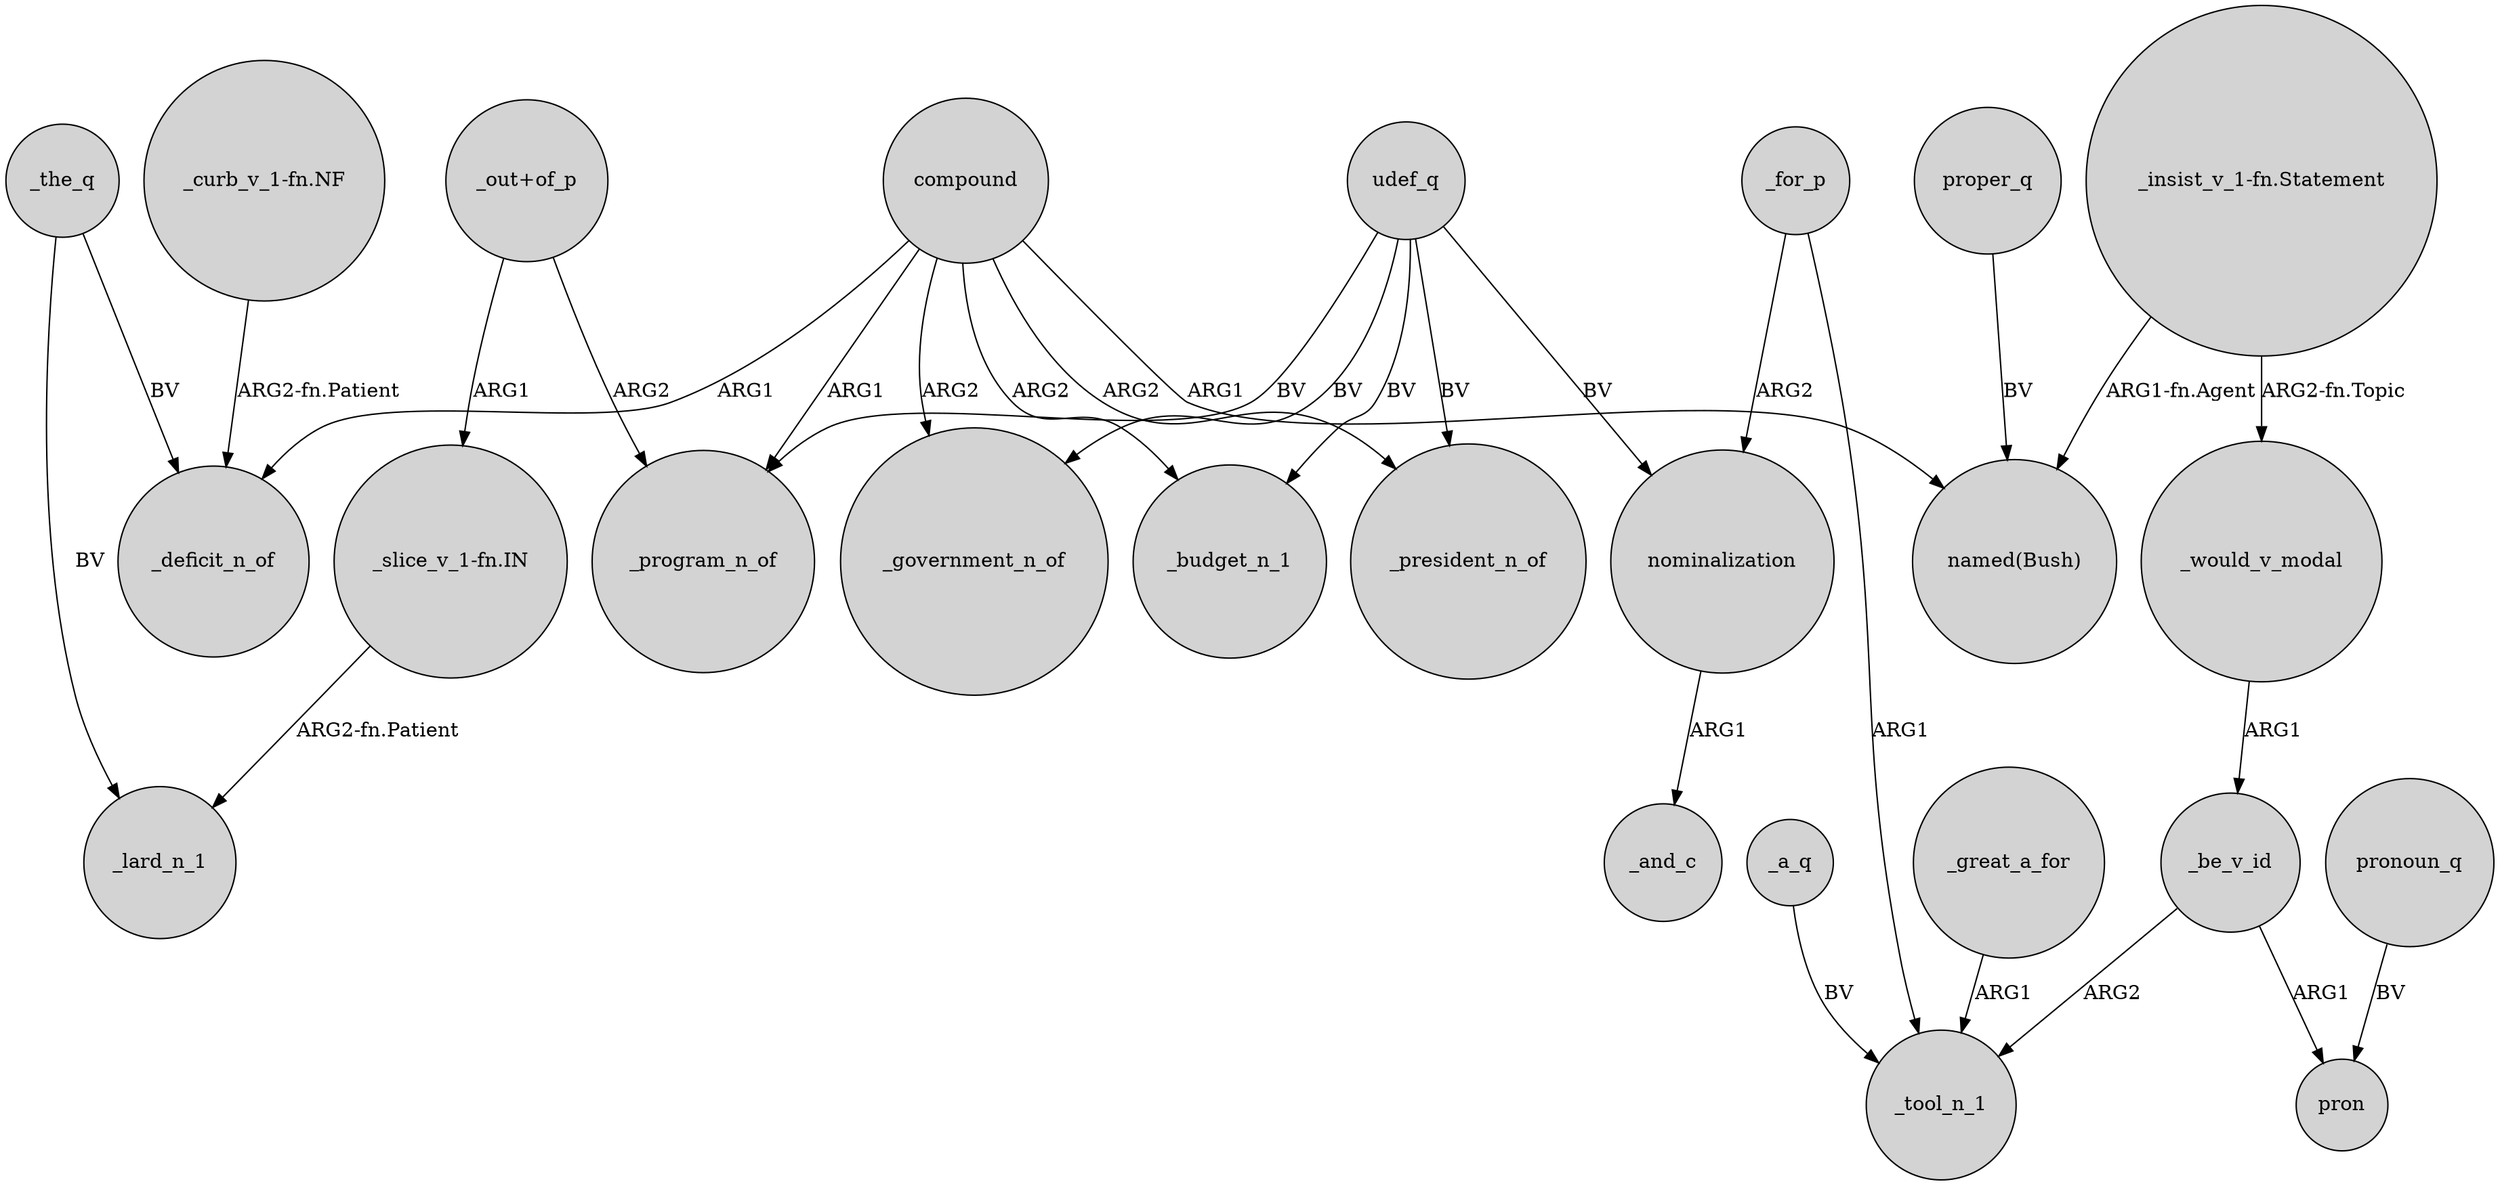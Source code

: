 digraph {
	node [shape=circle style=filled]
	compound -> _president_n_of [label=ARG2]
	_for_p -> _tool_n_1 [label=ARG1]
	"_out+of_p" -> "_slice_v_1-fn.IN" [label=ARG1]
	"_out+of_p" -> _program_n_of [label=ARG2]
	_be_v_id -> _tool_n_1 [label=ARG2]
	compound -> _government_n_of [label=ARG2]
	udef_q -> _government_n_of [label=BV]
	_great_a_for -> _tool_n_1 [label=ARG1]
	nominalization -> _and_c [label=ARG1]
	_for_p -> nominalization [label=ARG2]
	_would_v_modal -> _be_v_id [label=ARG1]
	udef_q -> _program_n_of [label=BV]
	_the_q -> _lard_n_1 [label=BV]
	"_slice_v_1-fn.IN" -> _lard_n_1 [label="ARG2-fn.Patient"]
	compound -> _budget_n_1 [label=ARG2]
	_be_v_id -> pron [label=ARG1]
	"_curb_v_1-fn.NF" -> _deficit_n_of [label="ARG2-fn.Patient"]
	"_insist_v_1-fn.Statement" -> _would_v_modal [label="ARG2-fn.Topic"]
	_a_q -> _tool_n_1 [label=BV]
	pronoun_q -> pron [label=BV]
	udef_q -> _president_n_of [label=BV]
	compound -> _deficit_n_of [label=ARG1]
	proper_q -> "named(Bush)" [label=BV]
	udef_q -> _budget_n_1 [label=BV]
	udef_q -> nominalization [label=BV]
	_the_q -> _deficit_n_of [label=BV]
	compound -> _program_n_of [label=ARG1]
	"_insist_v_1-fn.Statement" -> "named(Bush)" [label="ARG1-fn.Agent"]
	compound -> "named(Bush)" [label=ARG1]
}
